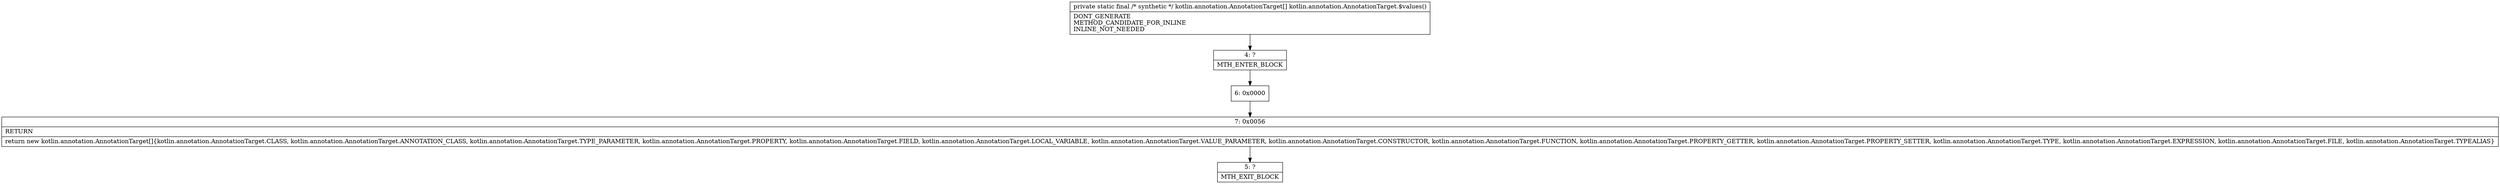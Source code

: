 digraph "CFG forkotlin.annotation.AnnotationTarget.$values()[Lkotlin\/annotation\/AnnotationTarget;" {
Node_4 [shape=record,label="{4\:\ ?|MTH_ENTER_BLOCK\l}"];
Node_6 [shape=record,label="{6\:\ 0x0000}"];
Node_7 [shape=record,label="{7\:\ 0x0056|RETURN\l|return new kotlin.annotation.AnnotationTarget[]\{kotlin.annotation.AnnotationTarget.CLASS, kotlin.annotation.AnnotationTarget.ANNOTATION_CLASS, kotlin.annotation.AnnotationTarget.TYPE_PARAMETER, kotlin.annotation.AnnotationTarget.PROPERTY, kotlin.annotation.AnnotationTarget.FIELD, kotlin.annotation.AnnotationTarget.LOCAL_VARIABLE, kotlin.annotation.AnnotationTarget.VALUE_PARAMETER, kotlin.annotation.AnnotationTarget.CONSTRUCTOR, kotlin.annotation.AnnotationTarget.FUNCTION, kotlin.annotation.AnnotationTarget.PROPERTY_GETTER, kotlin.annotation.AnnotationTarget.PROPERTY_SETTER, kotlin.annotation.AnnotationTarget.TYPE, kotlin.annotation.AnnotationTarget.EXPRESSION, kotlin.annotation.AnnotationTarget.FILE, kotlin.annotation.AnnotationTarget.TYPEALIAS\}\l}"];
Node_5 [shape=record,label="{5\:\ ?|MTH_EXIT_BLOCK\l}"];
MethodNode[shape=record,label="{private static final \/* synthetic *\/ kotlin.annotation.AnnotationTarget[] kotlin.annotation.AnnotationTarget.$values()  | DONT_GENERATE\lMETHOD_CANDIDATE_FOR_INLINE\lINLINE_NOT_NEEDED\l}"];
MethodNode -> Node_4;Node_4 -> Node_6;
Node_6 -> Node_7;
Node_7 -> Node_5;
}

